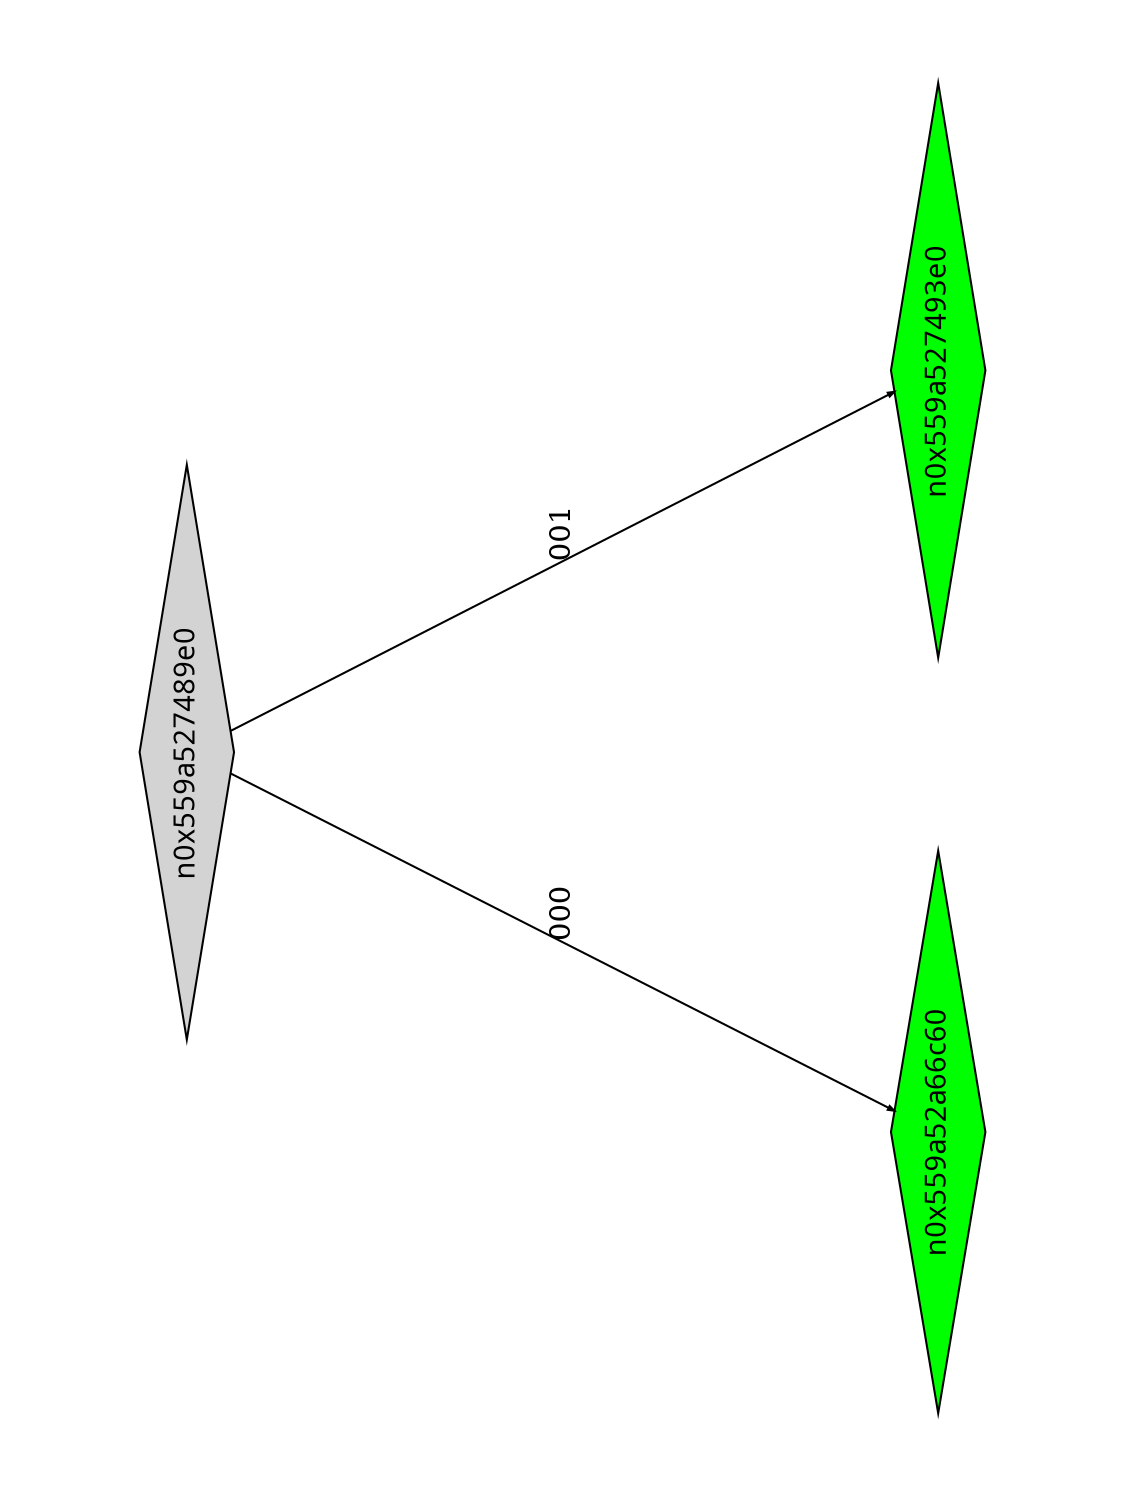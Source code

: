 digraph G {
	size="10,7.5";
	ratio=fill;
	rotate=90;
	center = "true";
	node [style="filled",width=.1,height=.1,fontname="Terminus"]
	edge [arrowsize=.3]
	n0x559a527489e0 [shape=diamond];
	n0x559a527489e0 -> n0x559a52a66c60 [label=000];
	n0x559a527489e0 -> n0x559a527493e0 [label=001];
	n0x559a527493e0 [shape=diamond,fillcolor=green];
	n0x559a52a66c60 [shape=diamond,fillcolor=green];
}

